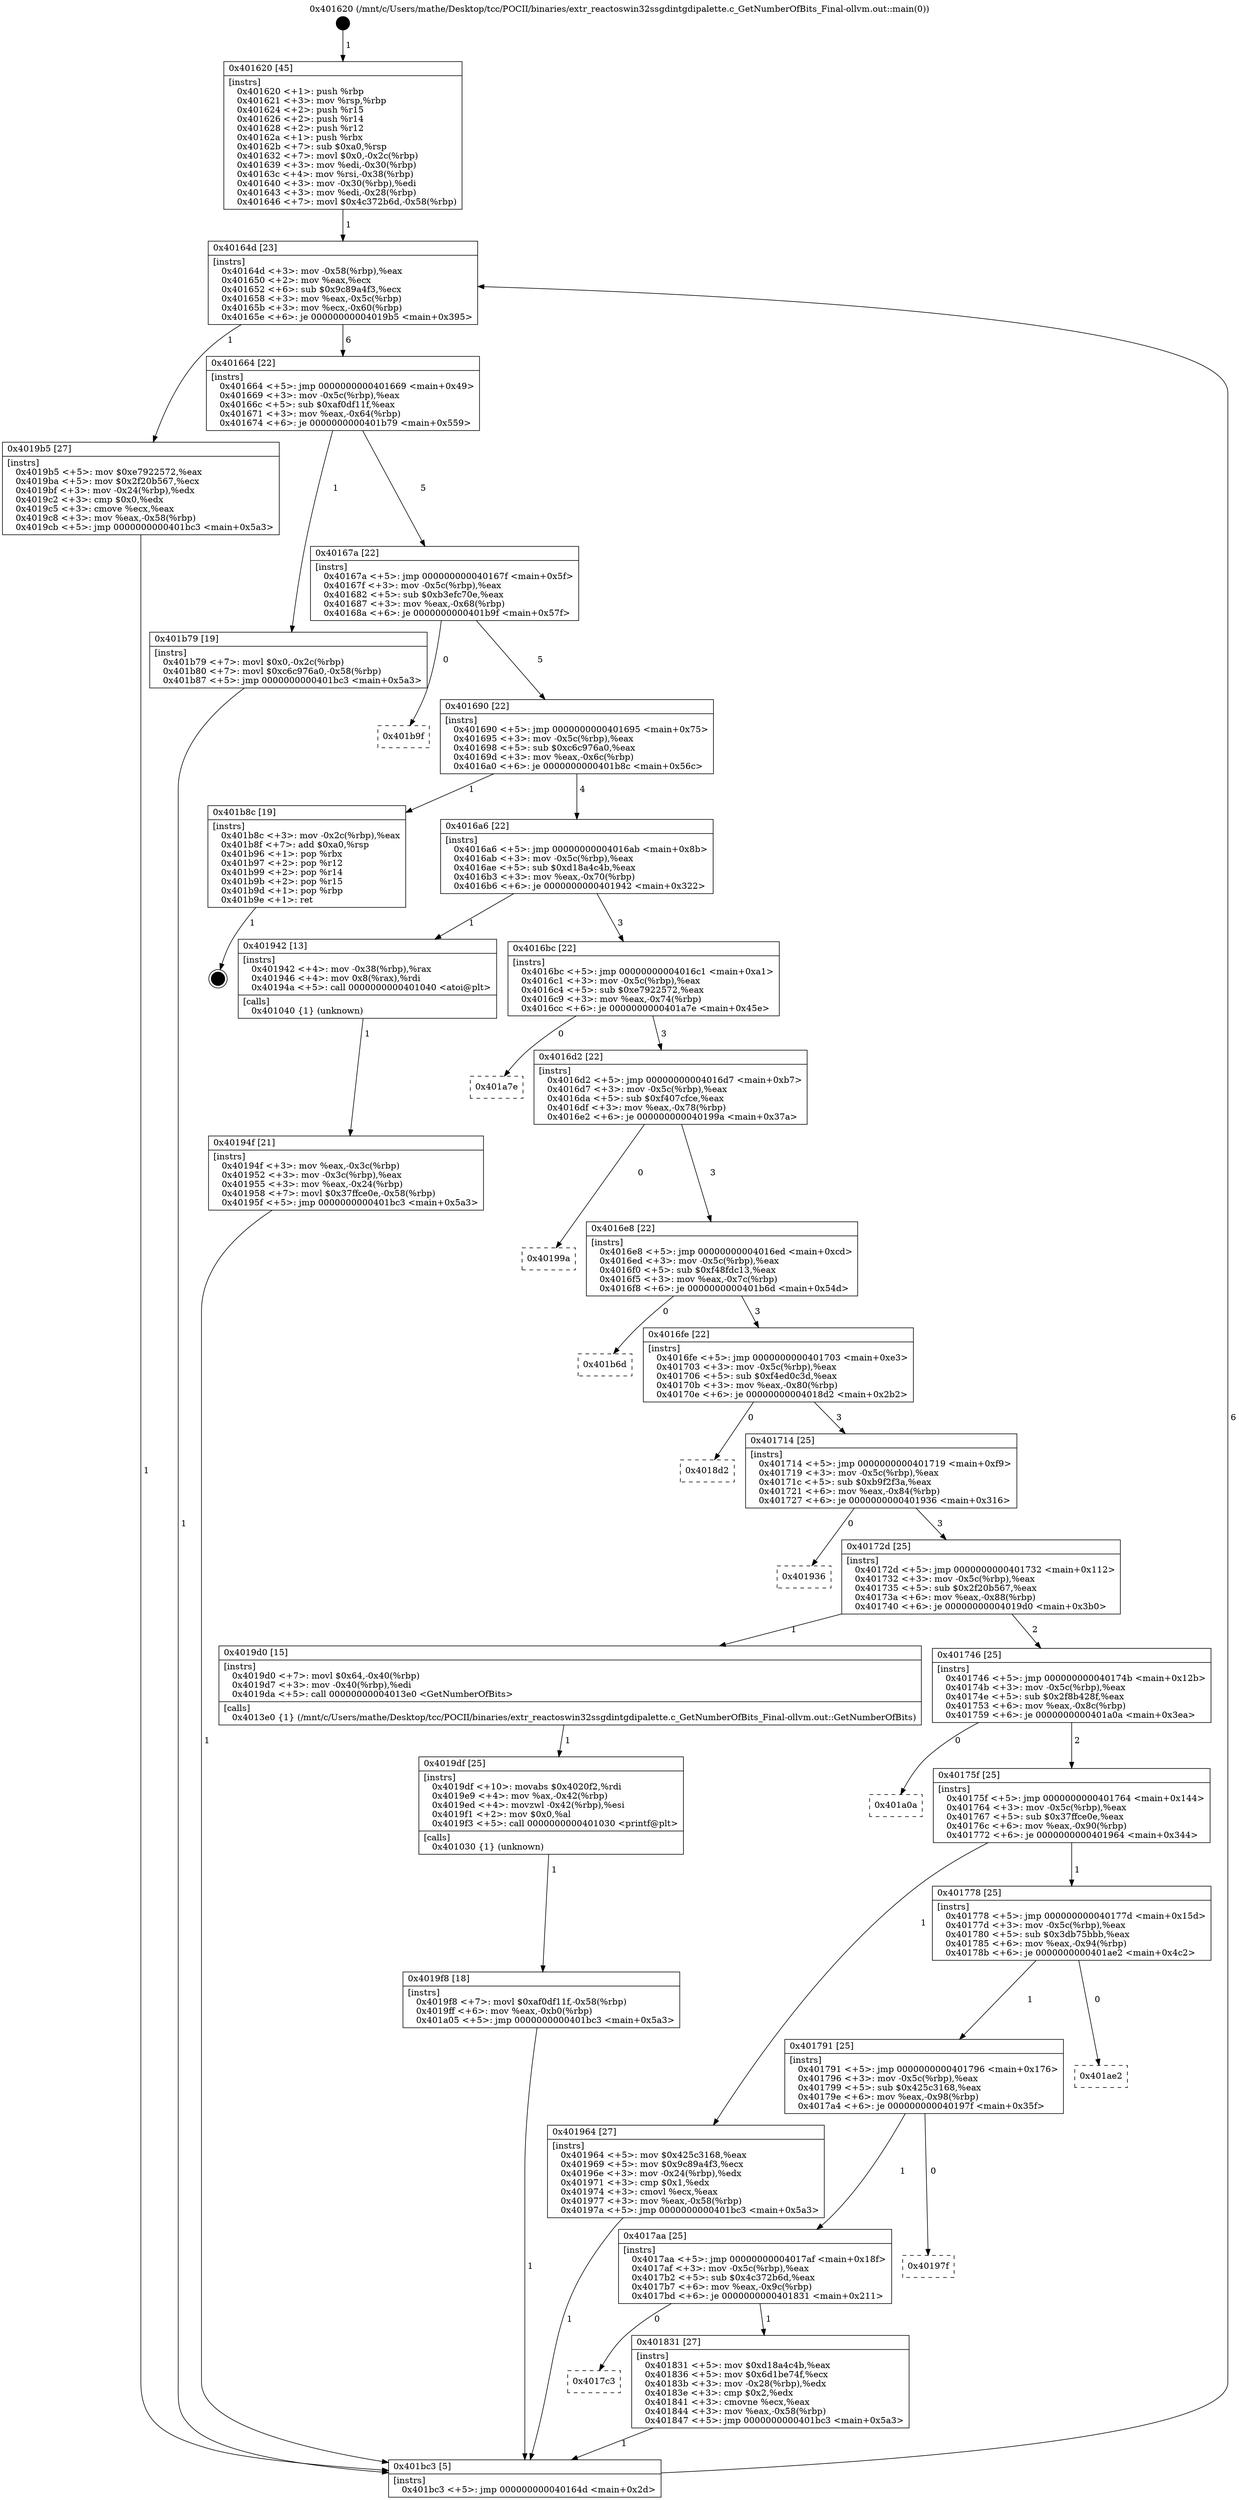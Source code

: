digraph "0x401620" {
  label = "0x401620 (/mnt/c/Users/mathe/Desktop/tcc/POCII/binaries/extr_reactoswin32ssgdintgdipalette.c_GetNumberOfBits_Final-ollvm.out::main(0))"
  labelloc = "t"
  node[shape=record]

  Entry [label="",width=0.3,height=0.3,shape=circle,fillcolor=black,style=filled]
  "0x40164d" [label="{
     0x40164d [23]\l
     | [instrs]\l
     &nbsp;&nbsp;0x40164d \<+3\>: mov -0x58(%rbp),%eax\l
     &nbsp;&nbsp;0x401650 \<+2\>: mov %eax,%ecx\l
     &nbsp;&nbsp;0x401652 \<+6\>: sub $0x9c89a4f3,%ecx\l
     &nbsp;&nbsp;0x401658 \<+3\>: mov %eax,-0x5c(%rbp)\l
     &nbsp;&nbsp;0x40165b \<+3\>: mov %ecx,-0x60(%rbp)\l
     &nbsp;&nbsp;0x40165e \<+6\>: je 00000000004019b5 \<main+0x395\>\l
  }"]
  "0x4019b5" [label="{
     0x4019b5 [27]\l
     | [instrs]\l
     &nbsp;&nbsp;0x4019b5 \<+5\>: mov $0xe7922572,%eax\l
     &nbsp;&nbsp;0x4019ba \<+5\>: mov $0x2f20b567,%ecx\l
     &nbsp;&nbsp;0x4019bf \<+3\>: mov -0x24(%rbp),%edx\l
     &nbsp;&nbsp;0x4019c2 \<+3\>: cmp $0x0,%edx\l
     &nbsp;&nbsp;0x4019c5 \<+3\>: cmove %ecx,%eax\l
     &nbsp;&nbsp;0x4019c8 \<+3\>: mov %eax,-0x58(%rbp)\l
     &nbsp;&nbsp;0x4019cb \<+5\>: jmp 0000000000401bc3 \<main+0x5a3\>\l
  }"]
  "0x401664" [label="{
     0x401664 [22]\l
     | [instrs]\l
     &nbsp;&nbsp;0x401664 \<+5\>: jmp 0000000000401669 \<main+0x49\>\l
     &nbsp;&nbsp;0x401669 \<+3\>: mov -0x5c(%rbp),%eax\l
     &nbsp;&nbsp;0x40166c \<+5\>: sub $0xaf0df11f,%eax\l
     &nbsp;&nbsp;0x401671 \<+3\>: mov %eax,-0x64(%rbp)\l
     &nbsp;&nbsp;0x401674 \<+6\>: je 0000000000401b79 \<main+0x559\>\l
  }"]
  Exit [label="",width=0.3,height=0.3,shape=circle,fillcolor=black,style=filled,peripheries=2]
  "0x401b79" [label="{
     0x401b79 [19]\l
     | [instrs]\l
     &nbsp;&nbsp;0x401b79 \<+7\>: movl $0x0,-0x2c(%rbp)\l
     &nbsp;&nbsp;0x401b80 \<+7\>: movl $0xc6c976a0,-0x58(%rbp)\l
     &nbsp;&nbsp;0x401b87 \<+5\>: jmp 0000000000401bc3 \<main+0x5a3\>\l
  }"]
  "0x40167a" [label="{
     0x40167a [22]\l
     | [instrs]\l
     &nbsp;&nbsp;0x40167a \<+5\>: jmp 000000000040167f \<main+0x5f\>\l
     &nbsp;&nbsp;0x40167f \<+3\>: mov -0x5c(%rbp),%eax\l
     &nbsp;&nbsp;0x401682 \<+5\>: sub $0xb3efc70e,%eax\l
     &nbsp;&nbsp;0x401687 \<+3\>: mov %eax,-0x68(%rbp)\l
     &nbsp;&nbsp;0x40168a \<+6\>: je 0000000000401b9f \<main+0x57f\>\l
  }"]
  "0x4019f8" [label="{
     0x4019f8 [18]\l
     | [instrs]\l
     &nbsp;&nbsp;0x4019f8 \<+7\>: movl $0xaf0df11f,-0x58(%rbp)\l
     &nbsp;&nbsp;0x4019ff \<+6\>: mov %eax,-0xb0(%rbp)\l
     &nbsp;&nbsp;0x401a05 \<+5\>: jmp 0000000000401bc3 \<main+0x5a3\>\l
  }"]
  "0x401b9f" [label="{
     0x401b9f\l
  }", style=dashed]
  "0x401690" [label="{
     0x401690 [22]\l
     | [instrs]\l
     &nbsp;&nbsp;0x401690 \<+5\>: jmp 0000000000401695 \<main+0x75\>\l
     &nbsp;&nbsp;0x401695 \<+3\>: mov -0x5c(%rbp),%eax\l
     &nbsp;&nbsp;0x401698 \<+5\>: sub $0xc6c976a0,%eax\l
     &nbsp;&nbsp;0x40169d \<+3\>: mov %eax,-0x6c(%rbp)\l
     &nbsp;&nbsp;0x4016a0 \<+6\>: je 0000000000401b8c \<main+0x56c\>\l
  }"]
  "0x4019df" [label="{
     0x4019df [25]\l
     | [instrs]\l
     &nbsp;&nbsp;0x4019df \<+10\>: movabs $0x4020f2,%rdi\l
     &nbsp;&nbsp;0x4019e9 \<+4\>: mov %ax,-0x42(%rbp)\l
     &nbsp;&nbsp;0x4019ed \<+4\>: movzwl -0x42(%rbp),%esi\l
     &nbsp;&nbsp;0x4019f1 \<+2\>: mov $0x0,%al\l
     &nbsp;&nbsp;0x4019f3 \<+5\>: call 0000000000401030 \<printf@plt\>\l
     | [calls]\l
     &nbsp;&nbsp;0x401030 \{1\} (unknown)\l
  }"]
  "0x401b8c" [label="{
     0x401b8c [19]\l
     | [instrs]\l
     &nbsp;&nbsp;0x401b8c \<+3\>: mov -0x2c(%rbp),%eax\l
     &nbsp;&nbsp;0x401b8f \<+7\>: add $0xa0,%rsp\l
     &nbsp;&nbsp;0x401b96 \<+1\>: pop %rbx\l
     &nbsp;&nbsp;0x401b97 \<+2\>: pop %r12\l
     &nbsp;&nbsp;0x401b99 \<+2\>: pop %r14\l
     &nbsp;&nbsp;0x401b9b \<+2\>: pop %r15\l
     &nbsp;&nbsp;0x401b9d \<+1\>: pop %rbp\l
     &nbsp;&nbsp;0x401b9e \<+1\>: ret\l
  }"]
  "0x4016a6" [label="{
     0x4016a6 [22]\l
     | [instrs]\l
     &nbsp;&nbsp;0x4016a6 \<+5\>: jmp 00000000004016ab \<main+0x8b\>\l
     &nbsp;&nbsp;0x4016ab \<+3\>: mov -0x5c(%rbp),%eax\l
     &nbsp;&nbsp;0x4016ae \<+5\>: sub $0xd18a4c4b,%eax\l
     &nbsp;&nbsp;0x4016b3 \<+3\>: mov %eax,-0x70(%rbp)\l
     &nbsp;&nbsp;0x4016b6 \<+6\>: je 0000000000401942 \<main+0x322\>\l
  }"]
  "0x40194f" [label="{
     0x40194f [21]\l
     | [instrs]\l
     &nbsp;&nbsp;0x40194f \<+3\>: mov %eax,-0x3c(%rbp)\l
     &nbsp;&nbsp;0x401952 \<+3\>: mov -0x3c(%rbp),%eax\l
     &nbsp;&nbsp;0x401955 \<+3\>: mov %eax,-0x24(%rbp)\l
     &nbsp;&nbsp;0x401958 \<+7\>: movl $0x37ffce0e,-0x58(%rbp)\l
     &nbsp;&nbsp;0x40195f \<+5\>: jmp 0000000000401bc3 \<main+0x5a3\>\l
  }"]
  "0x401942" [label="{
     0x401942 [13]\l
     | [instrs]\l
     &nbsp;&nbsp;0x401942 \<+4\>: mov -0x38(%rbp),%rax\l
     &nbsp;&nbsp;0x401946 \<+4\>: mov 0x8(%rax),%rdi\l
     &nbsp;&nbsp;0x40194a \<+5\>: call 0000000000401040 \<atoi@plt\>\l
     | [calls]\l
     &nbsp;&nbsp;0x401040 \{1\} (unknown)\l
  }"]
  "0x4016bc" [label="{
     0x4016bc [22]\l
     | [instrs]\l
     &nbsp;&nbsp;0x4016bc \<+5\>: jmp 00000000004016c1 \<main+0xa1\>\l
     &nbsp;&nbsp;0x4016c1 \<+3\>: mov -0x5c(%rbp),%eax\l
     &nbsp;&nbsp;0x4016c4 \<+5\>: sub $0xe7922572,%eax\l
     &nbsp;&nbsp;0x4016c9 \<+3\>: mov %eax,-0x74(%rbp)\l
     &nbsp;&nbsp;0x4016cc \<+6\>: je 0000000000401a7e \<main+0x45e\>\l
  }"]
  "0x401620" [label="{
     0x401620 [45]\l
     | [instrs]\l
     &nbsp;&nbsp;0x401620 \<+1\>: push %rbp\l
     &nbsp;&nbsp;0x401621 \<+3\>: mov %rsp,%rbp\l
     &nbsp;&nbsp;0x401624 \<+2\>: push %r15\l
     &nbsp;&nbsp;0x401626 \<+2\>: push %r14\l
     &nbsp;&nbsp;0x401628 \<+2\>: push %r12\l
     &nbsp;&nbsp;0x40162a \<+1\>: push %rbx\l
     &nbsp;&nbsp;0x40162b \<+7\>: sub $0xa0,%rsp\l
     &nbsp;&nbsp;0x401632 \<+7\>: movl $0x0,-0x2c(%rbp)\l
     &nbsp;&nbsp;0x401639 \<+3\>: mov %edi,-0x30(%rbp)\l
     &nbsp;&nbsp;0x40163c \<+4\>: mov %rsi,-0x38(%rbp)\l
     &nbsp;&nbsp;0x401640 \<+3\>: mov -0x30(%rbp),%edi\l
     &nbsp;&nbsp;0x401643 \<+3\>: mov %edi,-0x28(%rbp)\l
     &nbsp;&nbsp;0x401646 \<+7\>: movl $0x4c372b6d,-0x58(%rbp)\l
  }"]
  "0x401a7e" [label="{
     0x401a7e\l
  }", style=dashed]
  "0x4016d2" [label="{
     0x4016d2 [22]\l
     | [instrs]\l
     &nbsp;&nbsp;0x4016d2 \<+5\>: jmp 00000000004016d7 \<main+0xb7\>\l
     &nbsp;&nbsp;0x4016d7 \<+3\>: mov -0x5c(%rbp),%eax\l
     &nbsp;&nbsp;0x4016da \<+5\>: sub $0xf407cfce,%eax\l
     &nbsp;&nbsp;0x4016df \<+3\>: mov %eax,-0x78(%rbp)\l
     &nbsp;&nbsp;0x4016e2 \<+6\>: je 000000000040199a \<main+0x37a\>\l
  }"]
  "0x401bc3" [label="{
     0x401bc3 [5]\l
     | [instrs]\l
     &nbsp;&nbsp;0x401bc3 \<+5\>: jmp 000000000040164d \<main+0x2d\>\l
  }"]
  "0x40199a" [label="{
     0x40199a\l
  }", style=dashed]
  "0x4016e8" [label="{
     0x4016e8 [22]\l
     | [instrs]\l
     &nbsp;&nbsp;0x4016e8 \<+5\>: jmp 00000000004016ed \<main+0xcd\>\l
     &nbsp;&nbsp;0x4016ed \<+3\>: mov -0x5c(%rbp),%eax\l
     &nbsp;&nbsp;0x4016f0 \<+5\>: sub $0xf48fdc13,%eax\l
     &nbsp;&nbsp;0x4016f5 \<+3\>: mov %eax,-0x7c(%rbp)\l
     &nbsp;&nbsp;0x4016f8 \<+6\>: je 0000000000401b6d \<main+0x54d\>\l
  }"]
  "0x4017c3" [label="{
     0x4017c3\l
  }", style=dashed]
  "0x401b6d" [label="{
     0x401b6d\l
  }", style=dashed]
  "0x4016fe" [label="{
     0x4016fe [22]\l
     | [instrs]\l
     &nbsp;&nbsp;0x4016fe \<+5\>: jmp 0000000000401703 \<main+0xe3\>\l
     &nbsp;&nbsp;0x401703 \<+3\>: mov -0x5c(%rbp),%eax\l
     &nbsp;&nbsp;0x401706 \<+5\>: sub $0xf4ed0c3d,%eax\l
     &nbsp;&nbsp;0x40170b \<+3\>: mov %eax,-0x80(%rbp)\l
     &nbsp;&nbsp;0x40170e \<+6\>: je 00000000004018d2 \<main+0x2b2\>\l
  }"]
  "0x401831" [label="{
     0x401831 [27]\l
     | [instrs]\l
     &nbsp;&nbsp;0x401831 \<+5\>: mov $0xd18a4c4b,%eax\l
     &nbsp;&nbsp;0x401836 \<+5\>: mov $0x6d1be74f,%ecx\l
     &nbsp;&nbsp;0x40183b \<+3\>: mov -0x28(%rbp),%edx\l
     &nbsp;&nbsp;0x40183e \<+3\>: cmp $0x2,%edx\l
     &nbsp;&nbsp;0x401841 \<+3\>: cmovne %ecx,%eax\l
     &nbsp;&nbsp;0x401844 \<+3\>: mov %eax,-0x58(%rbp)\l
     &nbsp;&nbsp;0x401847 \<+5\>: jmp 0000000000401bc3 \<main+0x5a3\>\l
  }"]
  "0x4018d2" [label="{
     0x4018d2\l
  }", style=dashed]
  "0x401714" [label="{
     0x401714 [25]\l
     | [instrs]\l
     &nbsp;&nbsp;0x401714 \<+5\>: jmp 0000000000401719 \<main+0xf9\>\l
     &nbsp;&nbsp;0x401719 \<+3\>: mov -0x5c(%rbp),%eax\l
     &nbsp;&nbsp;0x40171c \<+5\>: sub $0xb9f2f3a,%eax\l
     &nbsp;&nbsp;0x401721 \<+6\>: mov %eax,-0x84(%rbp)\l
     &nbsp;&nbsp;0x401727 \<+6\>: je 0000000000401936 \<main+0x316\>\l
  }"]
  "0x4017aa" [label="{
     0x4017aa [25]\l
     | [instrs]\l
     &nbsp;&nbsp;0x4017aa \<+5\>: jmp 00000000004017af \<main+0x18f\>\l
     &nbsp;&nbsp;0x4017af \<+3\>: mov -0x5c(%rbp),%eax\l
     &nbsp;&nbsp;0x4017b2 \<+5\>: sub $0x4c372b6d,%eax\l
     &nbsp;&nbsp;0x4017b7 \<+6\>: mov %eax,-0x9c(%rbp)\l
     &nbsp;&nbsp;0x4017bd \<+6\>: je 0000000000401831 \<main+0x211\>\l
  }"]
  "0x401936" [label="{
     0x401936\l
  }", style=dashed]
  "0x40172d" [label="{
     0x40172d [25]\l
     | [instrs]\l
     &nbsp;&nbsp;0x40172d \<+5\>: jmp 0000000000401732 \<main+0x112\>\l
     &nbsp;&nbsp;0x401732 \<+3\>: mov -0x5c(%rbp),%eax\l
     &nbsp;&nbsp;0x401735 \<+5\>: sub $0x2f20b567,%eax\l
     &nbsp;&nbsp;0x40173a \<+6\>: mov %eax,-0x88(%rbp)\l
     &nbsp;&nbsp;0x401740 \<+6\>: je 00000000004019d0 \<main+0x3b0\>\l
  }"]
  "0x40197f" [label="{
     0x40197f\l
  }", style=dashed]
  "0x4019d0" [label="{
     0x4019d0 [15]\l
     | [instrs]\l
     &nbsp;&nbsp;0x4019d0 \<+7\>: movl $0x64,-0x40(%rbp)\l
     &nbsp;&nbsp;0x4019d7 \<+3\>: mov -0x40(%rbp),%edi\l
     &nbsp;&nbsp;0x4019da \<+5\>: call 00000000004013e0 \<GetNumberOfBits\>\l
     | [calls]\l
     &nbsp;&nbsp;0x4013e0 \{1\} (/mnt/c/Users/mathe/Desktop/tcc/POCII/binaries/extr_reactoswin32ssgdintgdipalette.c_GetNumberOfBits_Final-ollvm.out::GetNumberOfBits)\l
  }"]
  "0x401746" [label="{
     0x401746 [25]\l
     | [instrs]\l
     &nbsp;&nbsp;0x401746 \<+5\>: jmp 000000000040174b \<main+0x12b\>\l
     &nbsp;&nbsp;0x40174b \<+3\>: mov -0x5c(%rbp),%eax\l
     &nbsp;&nbsp;0x40174e \<+5\>: sub $0x2f8b428f,%eax\l
     &nbsp;&nbsp;0x401753 \<+6\>: mov %eax,-0x8c(%rbp)\l
     &nbsp;&nbsp;0x401759 \<+6\>: je 0000000000401a0a \<main+0x3ea\>\l
  }"]
  "0x401791" [label="{
     0x401791 [25]\l
     | [instrs]\l
     &nbsp;&nbsp;0x401791 \<+5\>: jmp 0000000000401796 \<main+0x176\>\l
     &nbsp;&nbsp;0x401796 \<+3\>: mov -0x5c(%rbp),%eax\l
     &nbsp;&nbsp;0x401799 \<+5\>: sub $0x425c3168,%eax\l
     &nbsp;&nbsp;0x40179e \<+6\>: mov %eax,-0x98(%rbp)\l
     &nbsp;&nbsp;0x4017a4 \<+6\>: je 000000000040197f \<main+0x35f\>\l
  }"]
  "0x401a0a" [label="{
     0x401a0a\l
  }", style=dashed]
  "0x40175f" [label="{
     0x40175f [25]\l
     | [instrs]\l
     &nbsp;&nbsp;0x40175f \<+5\>: jmp 0000000000401764 \<main+0x144\>\l
     &nbsp;&nbsp;0x401764 \<+3\>: mov -0x5c(%rbp),%eax\l
     &nbsp;&nbsp;0x401767 \<+5\>: sub $0x37ffce0e,%eax\l
     &nbsp;&nbsp;0x40176c \<+6\>: mov %eax,-0x90(%rbp)\l
     &nbsp;&nbsp;0x401772 \<+6\>: je 0000000000401964 \<main+0x344\>\l
  }"]
  "0x401ae2" [label="{
     0x401ae2\l
  }", style=dashed]
  "0x401964" [label="{
     0x401964 [27]\l
     | [instrs]\l
     &nbsp;&nbsp;0x401964 \<+5\>: mov $0x425c3168,%eax\l
     &nbsp;&nbsp;0x401969 \<+5\>: mov $0x9c89a4f3,%ecx\l
     &nbsp;&nbsp;0x40196e \<+3\>: mov -0x24(%rbp),%edx\l
     &nbsp;&nbsp;0x401971 \<+3\>: cmp $0x1,%edx\l
     &nbsp;&nbsp;0x401974 \<+3\>: cmovl %ecx,%eax\l
     &nbsp;&nbsp;0x401977 \<+3\>: mov %eax,-0x58(%rbp)\l
     &nbsp;&nbsp;0x40197a \<+5\>: jmp 0000000000401bc3 \<main+0x5a3\>\l
  }"]
  "0x401778" [label="{
     0x401778 [25]\l
     | [instrs]\l
     &nbsp;&nbsp;0x401778 \<+5\>: jmp 000000000040177d \<main+0x15d\>\l
     &nbsp;&nbsp;0x40177d \<+3\>: mov -0x5c(%rbp),%eax\l
     &nbsp;&nbsp;0x401780 \<+5\>: sub $0x3db75bbb,%eax\l
     &nbsp;&nbsp;0x401785 \<+6\>: mov %eax,-0x94(%rbp)\l
     &nbsp;&nbsp;0x40178b \<+6\>: je 0000000000401ae2 \<main+0x4c2\>\l
  }"]
  Entry -> "0x401620" [label=" 1"]
  "0x40164d" -> "0x4019b5" [label=" 1"]
  "0x40164d" -> "0x401664" [label=" 6"]
  "0x401b8c" -> Exit [label=" 1"]
  "0x401664" -> "0x401b79" [label=" 1"]
  "0x401664" -> "0x40167a" [label=" 5"]
  "0x401b79" -> "0x401bc3" [label=" 1"]
  "0x40167a" -> "0x401b9f" [label=" 0"]
  "0x40167a" -> "0x401690" [label=" 5"]
  "0x4019f8" -> "0x401bc3" [label=" 1"]
  "0x401690" -> "0x401b8c" [label=" 1"]
  "0x401690" -> "0x4016a6" [label=" 4"]
  "0x4019df" -> "0x4019f8" [label=" 1"]
  "0x4016a6" -> "0x401942" [label=" 1"]
  "0x4016a6" -> "0x4016bc" [label=" 3"]
  "0x4019d0" -> "0x4019df" [label=" 1"]
  "0x4016bc" -> "0x401a7e" [label=" 0"]
  "0x4016bc" -> "0x4016d2" [label=" 3"]
  "0x4019b5" -> "0x401bc3" [label=" 1"]
  "0x4016d2" -> "0x40199a" [label=" 0"]
  "0x4016d2" -> "0x4016e8" [label=" 3"]
  "0x401964" -> "0x401bc3" [label=" 1"]
  "0x4016e8" -> "0x401b6d" [label=" 0"]
  "0x4016e8" -> "0x4016fe" [label=" 3"]
  "0x40194f" -> "0x401bc3" [label=" 1"]
  "0x4016fe" -> "0x4018d2" [label=" 0"]
  "0x4016fe" -> "0x401714" [label=" 3"]
  "0x401942" -> "0x40194f" [label=" 1"]
  "0x401714" -> "0x401936" [label=" 0"]
  "0x401714" -> "0x40172d" [label=" 3"]
  "0x401620" -> "0x40164d" [label=" 1"]
  "0x40172d" -> "0x4019d0" [label=" 1"]
  "0x40172d" -> "0x401746" [label=" 2"]
  "0x401831" -> "0x401bc3" [label=" 1"]
  "0x401746" -> "0x401a0a" [label=" 0"]
  "0x401746" -> "0x40175f" [label=" 2"]
  "0x4017aa" -> "0x401831" [label=" 1"]
  "0x40175f" -> "0x401964" [label=" 1"]
  "0x40175f" -> "0x401778" [label=" 1"]
  "0x401bc3" -> "0x40164d" [label=" 6"]
  "0x401778" -> "0x401ae2" [label=" 0"]
  "0x401778" -> "0x401791" [label=" 1"]
  "0x4017aa" -> "0x4017c3" [label=" 0"]
  "0x401791" -> "0x40197f" [label=" 0"]
  "0x401791" -> "0x4017aa" [label=" 1"]
}
